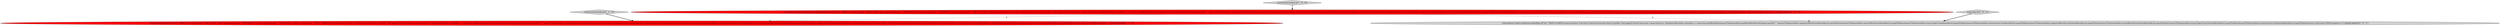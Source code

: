 digraph {
2 [style = filled, label = "CalciteAssert.that().with(\"lex\",\"ORACLE\").with(\"quoting\",\"BACK_TICK\").with(\"unquotedCasing\",\"UNCHANGED\").with(\"quotedCasing\",\"UNCHANGED\").with(\"caseSensitive\",\"TRUE\").doWithConnection(new Function<CalciteConnection,Void>(){public Void apply(CalciteConnection connection){try {DatabaseMetaData metaData = connection.getMetaData()assertThat(metaData.getIdentifierQuoteString(),equalTo(\"`\"))assertThat(metaData.supportsMixedCaseIdentifiers(),equalTo(true))assertThat(metaData.storesMixedCaseIdentifiers(),equalTo(false))assertThat(metaData.storesUpperCaseIdentifiers(),equalTo(false))assertThat(metaData.storesLowerCaseIdentifiers(),equalTo(false))assertThat(metaData.supportsMixedCaseQuotedIdentifiers(),equalTo(true))assertThat(metaData.storesMixedCaseQuotedIdentifiers(),equalTo(false))assertThat(metaData.storesUpperCaseQuotedIdentifiers(),equalTo(false))assertThat(metaData.storesLowerCaseQuotedIdentifiers(),equalTo(false))return null}catch (SQLException e) }})@@@3@@@['0', '1', '0']", fillcolor = red, shape = ellipse image = "AAA1AAABBB2BBB"];
5 [style = filled, label = "testLexJava['0', '0', '1']", fillcolor = lightgray, shape = diamond image = "AAA0AAABBB3BBB"];
0 [style = filled, label = "testLexOracleAsJava['1', '0', '0']", fillcolor = lightgray, shape = diamond image = "AAA0AAABBB1BBB"];
3 [style = filled, label = "testLexOracleAsJava['0', '1', '0']", fillcolor = lightgray, shape = diamond image = "AAA0AAABBB2BBB"];
1 [style = filled, label = "CalciteAssert.that().with(ImmutableMap.builder().put(\"lex\",\"ORACLE\").put(\"quoting\",\"BACK_TICK\").put(\"unquotedCasing\",\"UNCHANGED\").put(\"quotedCasing\",\"UNCHANGED\").put(\"caseSensitive\",\"TRUE\").build()).doWithConnection(new Function<CalciteConnection,Void>(){public Void apply(CalciteConnection connection){try {DatabaseMetaData metaData = connection.getMetaData()assertThat(metaData.getIdentifierQuoteString(),equalTo(\"`\"))assertThat(metaData.supportsMixedCaseIdentifiers(),equalTo(true))assertThat(metaData.storesMixedCaseIdentifiers(),equalTo(false))assertThat(metaData.storesUpperCaseIdentifiers(),equalTo(false))assertThat(metaData.storesLowerCaseIdentifiers(),equalTo(false))assertThat(metaData.supportsMixedCaseQuotedIdentifiers(),equalTo(true))assertThat(metaData.storesMixedCaseQuotedIdentifiers(),equalTo(false))assertThat(metaData.storesUpperCaseQuotedIdentifiers(),equalTo(false))assertThat(metaData.storesLowerCaseQuotedIdentifiers(),equalTo(false))return null}catch (SQLException e) }})@@@3@@@['1', '0', '0']", fillcolor = red, shape = ellipse image = "AAA1AAABBB1BBB"];
4 [style = filled, label = "CalciteAssert.that().with(ImmutableMap.of(\"lex\",\"JAVA\")).doWithConnection(new Function<CalciteConnection,Void>(){public Void apply(CalciteConnection connection){try {DatabaseMetaData metaData = connection.getMetaData()assertThat(metaData.getIdentifierQuoteString(),equalTo(\"`\"))assertThat(metaData.supportsMixedCaseIdentifiers(),equalTo(true))assertThat(metaData.storesMixedCaseIdentifiers(),equalTo(false))assertThat(metaData.storesUpperCaseIdentifiers(),equalTo(false))assertThat(metaData.storesLowerCaseIdentifiers(),equalTo(false))assertThat(metaData.supportsMixedCaseQuotedIdentifiers(),equalTo(true))assertThat(metaData.storesMixedCaseQuotedIdentifiers(),equalTo(false))assertThat(metaData.storesUpperCaseQuotedIdentifiers(),equalTo(false))assertThat(metaData.storesLowerCaseQuotedIdentifiers(),equalTo(false))return null}catch (SQLException e) }})@@@3@@@['0', '0', '1']", fillcolor = lightgray, shape = ellipse image = "AAA0AAABBB3BBB"];
1->4 [style = dashed, label="0"];
1->2 [style = dashed, label="0"];
3->2 [style = bold, label=""];
0->1 [style = bold, label=""];
5->4 [style = bold, label=""];
}
